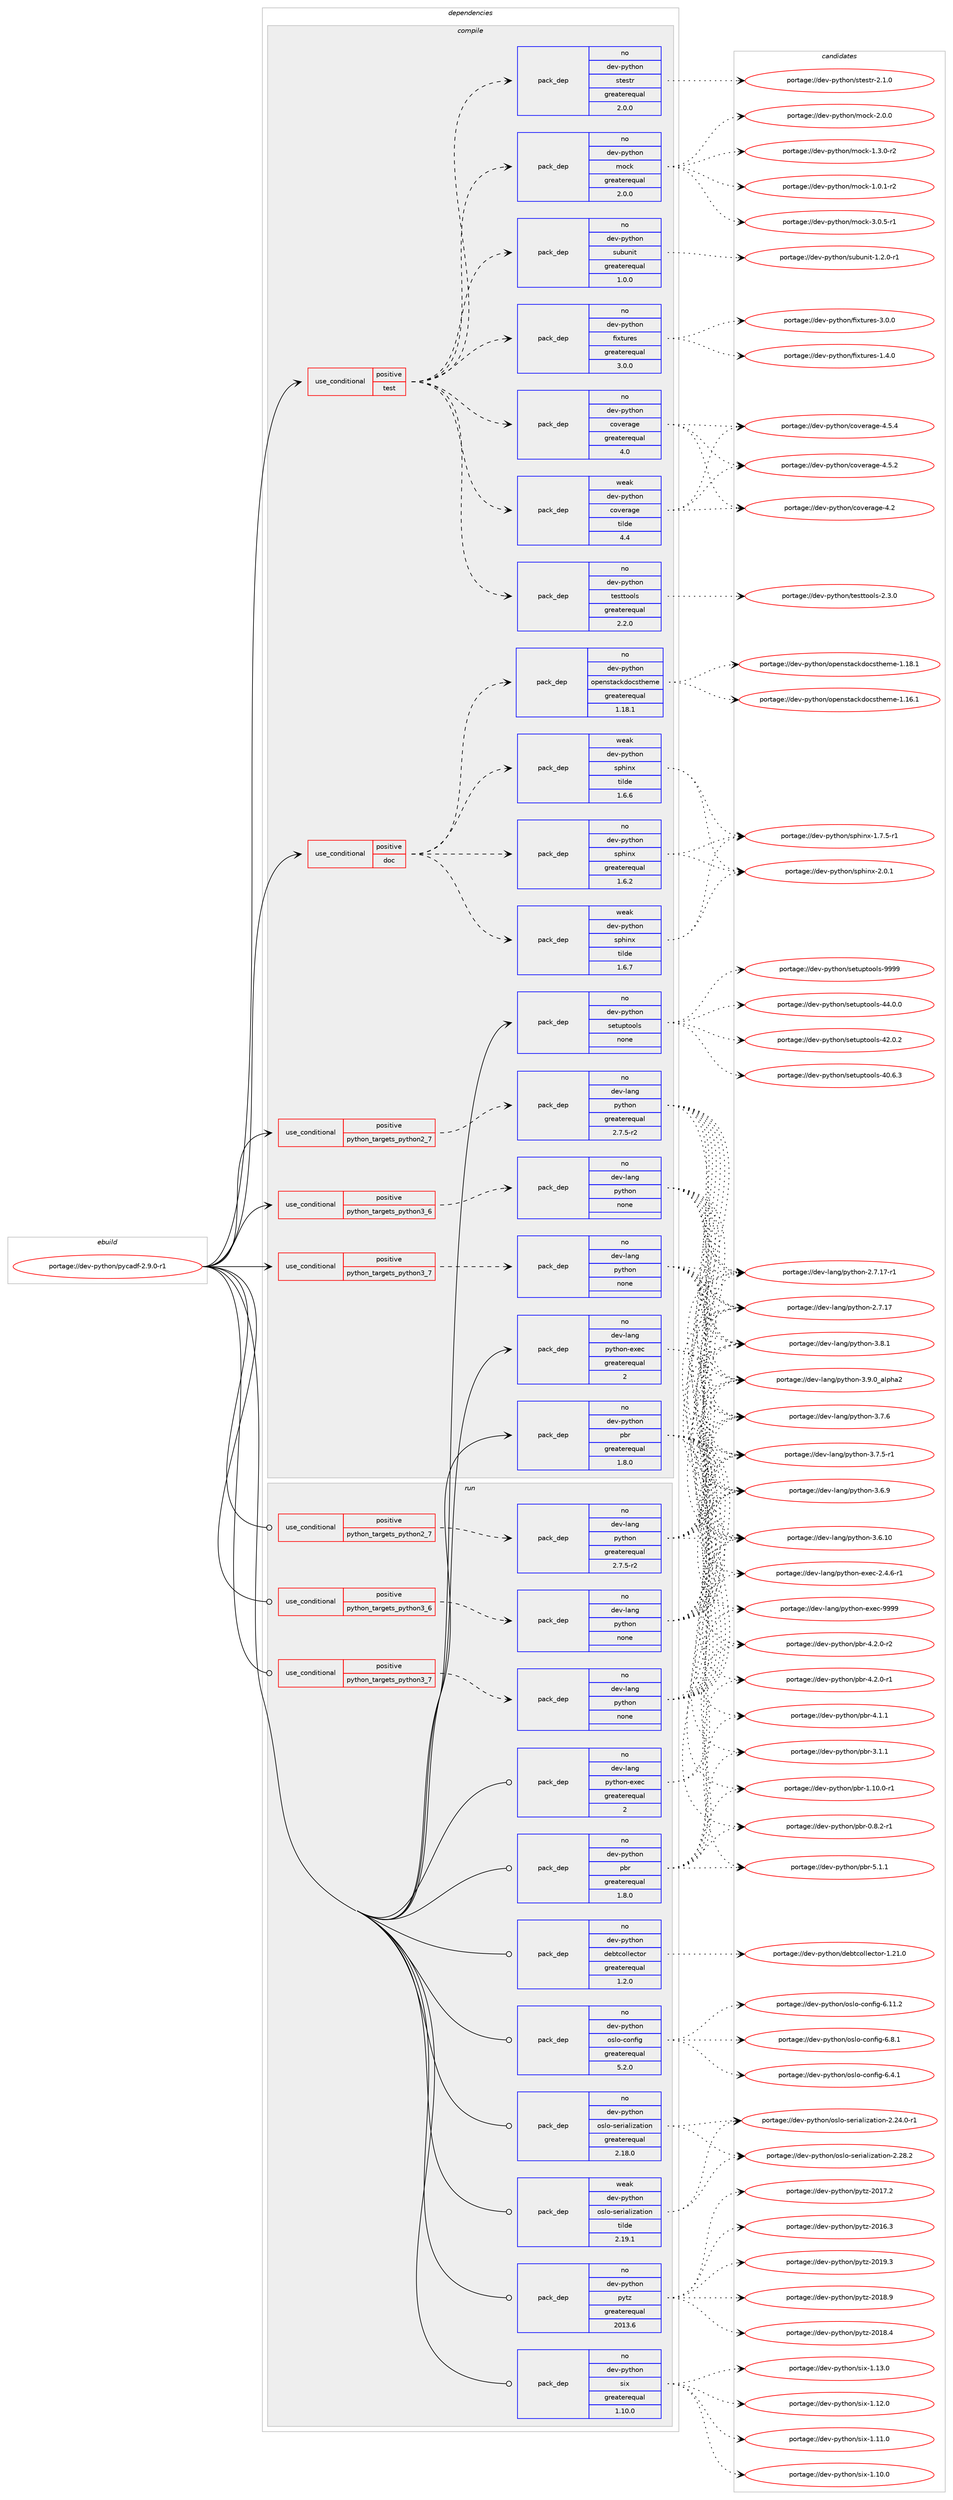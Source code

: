digraph prolog {

# *************
# Graph options
# *************

newrank=true;
concentrate=true;
compound=true;
graph [rankdir=LR,fontname=Helvetica,fontsize=10,ranksep=1.5];#, ranksep=2.5, nodesep=0.2];
edge  [arrowhead=vee];
node  [fontname=Helvetica,fontsize=10];

# **********
# The ebuild
# **********

subgraph cluster_leftcol {
color=gray;
label=<<i>ebuild</i>>;
id [label="portage://dev-python/pycadf-2.9.0-r1", color=red, width=4, href="../dev-python/pycadf-2.9.0-r1.svg"];
}

# ****************
# The dependencies
# ****************

subgraph cluster_midcol {
color=gray;
label=<<i>dependencies</i>>;
subgraph cluster_compile {
fillcolor="#eeeeee";
style=filled;
label=<<i>compile</i>>;
subgraph cond109946 {
dependency439627 [label=<<TABLE BORDER="0" CELLBORDER="1" CELLSPACING="0" CELLPADDING="4"><TR><TD ROWSPAN="3" CELLPADDING="10">use_conditional</TD></TR><TR><TD>positive</TD></TR><TR><TD>doc</TD></TR></TABLE>>, shape=none, color=red];
subgraph pack324743 {
dependency439628 [label=<<TABLE BORDER="0" CELLBORDER="1" CELLSPACING="0" CELLPADDING="4" WIDTH="220"><TR><TD ROWSPAN="6" CELLPADDING="30">pack_dep</TD></TR><TR><TD WIDTH="110">no</TD></TR><TR><TD>dev-python</TD></TR><TR><TD>openstackdocstheme</TD></TR><TR><TD>greaterequal</TD></TR><TR><TD>1.18.1</TD></TR></TABLE>>, shape=none, color=blue];
}
dependency439627:e -> dependency439628:w [weight=20,style="dashed",arrowhead="vee"];
subgraph pack324744 {
dependency439629 [label=<<TABLE BORDER="0" CELLBORDER="1" CELLSPACING="0" CELLPADDING="4" WIDTH="220"><TR><TD ROWSPAN="6" CELLPADDING="30">pack_dep</TD></TR><TR><TD WIDTH="110">no</TD></TR><TR><TD>dev-python</TD></TR><TR><TD>sphinx</TD></TR><TR><TD>greaterequal</TD></TR><TR><TD>1.6.2</TD></TR></TABLE>>, shape=none, color=blue];
}
dependency439627:e -> dependency439629:w [weight=20,style="dashed",arrowhead="vee"];
subgraph pack324745 {
dependency439630 [label=<<TABLE BORDER="0" CELLBORDER="1" CELLSPACING="0" CELLPADDING="4" WIDTH="220"><TR><TD ROWSPAN="6" CELLPADDING="30">pack_dep</TD></TR><TR><TD WIDTH="110">weak</TD></TR><TR><TD>dev-python</TD></TR><TR><TD>sphinx</TD></TR><TR><TD>tilde</TD></TR><TR><TD>1.6.6</TD></TR></TABLE>>, shape=none, color=blue];
}
dependency439627:e -> dependency439630:w [weight=20,style="dashed",arrowhead="vee"];
subgraph pack324746 {
dependency439631 [label=<<TABLE BORDER="0" CELLBORDER="1" CELLSPACING="0" CELLPADDING="4" WIDTH="220"><TR><TD ROWSPAN="6" CELLPADDING="30">pack_dep</TD></TR><TR><TD WIDTH="110">weak</TD></TR><TR><TD>dev-python</TD></TR><TR><TD>sphinx</TD></TR><TR><TD>tilde</TD></TR><TR><TD>1.6.7</TD></TR></TABLE>>, shape=none, color=blue];
}
dependency439627:e -> dependency439631:w [weight=20,style="dashed",arrowhead="vee"];
}
id:e -> dependency439627:w [weight=20,style="solid",arrowhead="vee"];
subgraph cond109947 {
dependency439632 [label=<<TABLE BORDER="0" CELLBORDER="1" CELLSPACING="0" CELLPADDING="4"><TR><TD ROWSPAN="3" CELLPADDING="10">use_conditional</TD></TR><TR><TD>positive</TD></TR><TR><TD>python_targets_python2_7</TD></TR></TABLE>>, shape=none, color=red];
subgraph pack324747 {
dependency439633 [label=<<TABLE BORDER="0" CELLBORDER="1" CELLSPACING="0" CELLPADDING="4" WIDTH="220"><TR><TD ROWSPAN="6" CELLPADDING="30">pack_dep</TD></TR><TR><TD WIDTH="110">no</TD></TR><TR><TD>dev-lang</TD></TR><TR><TD>python</TD></TR><TR><TD>greaterequal</TD></TR><TR><TD>2.7.5-r2</TD></TR></TABLE>>, shape=none, color=blue];
}
dependency439632:e -> dependency439633:w [weight=20,style="dashed",arrowhead="vee"];
}
id:e -> dependency439632:w [weight=20,style="solid",arrowhead="vee"];
subgraph cond109948 {
dependency439634 [label=<<TABLE BORDER="0" CELLBORDER="1" CELLSPACING="0" CELLPADDING="4"><TR><TD ROWSPAN="3" CELLPADDING="10">use_conditional</TD></TR><TR><TD>positive</TD></TR><TR><TD>python_targets_python3_6</TD></TR></TABLE>>, shape=none, color=red];
subgraph pack324748 {
dependency439635 [label=<<TABLE BORDER="0" CELLBORDER="1" CELLSPACING="0" CELLPADDING="4" WIDTH="220"><TR><TD ROWSPAN="6" CELLPADDING="30">pack_dep</TD></TR><TR><TD WIDTH="110">no</TD></TR><TR><TD>dev-lang</TD></TR><TR><TD>python</TD></TR><TR><TD>none</TD></TR><TR><TD></TD></TR></TABLE>>, shape=none, color=blue];
}
dependency439634:e -> dependency439635:w [weight=20,style="dashed",arrowhead="vee"];
}
id:e -> dependency439634:w [weight=20,style="solid",arrowhead="vee"];
subgraph cond109949 {
dependency439636 [label=<<TABLE BORDER="0" CELLBORDER="1" CELLSPACING="0" CELLPADDING="4"><TR><TD ROWSPAN="3" CELLPADDING="10">use_conditional</TD></TR><TR><TD>positive</TD></TR><TR><TD>python_targets_python3_7</TD></TR></TABLE>>, shape=none, color=red];
subgraph pack324749 {
dependency439637 [label=<<TABLE BORDER="0" CELLBORDER="1" CELLSPACING="0" CELLPADDING="4" WIDTH="220"><TR><TD ROWSPAN="6" CELLPADDING="30">pack_dep</TD></TR><TR><TD WIDTH="110">no</TD></TR><TR><TD>dev-lang</TD></TR><TR><TD>python</TD></TR><TR><TD>none</TD></TR><TR><TD></TD></TR></TABLE>>, shape=none, color=blue];
}
dependency439636:e -> dependency439637:w [weight=20,style="dashed",arrowhead="vee"];
}
id:e -> dependency439636:w [weight=20,style="solid",arrowhead="vee"];
subgraph cond109950 {
dependency439638 [label=<<TABLE BORDER="0" CELLBORDER="1" CELLSPACING="0" CELLPADDING="4"><TR><TD ROWSPAN="3" CELLPADDING="10">use_conditional</TD></TR><TR><TD>positive</TD></TR><TR><TD>test</TD></TR></TABLE>>, shape=none, color=red];
subgraph pack324750 {
dependency439639 [label=<<TABLE BORDER="0" CELLBORDER="1" CELLSPACING="0" CELLPADDING="4" WIDTH="220"><TR><TD ROWSPAN="6" CELLPADDING="30">pack_dep</TD></TR><TR><TD WIDTH="110">no</TD></TR><TR><TD>dev-python</TD></TR><TR><TD>coverage</TD></TR><TR><TD>greaterequal</TD></TR><TR><TD>4.0</TD></TR></TABLE>>, shape=none, color=blue];
}
dependency439638:e -> dependency439639:w [weight=20,style="dashed",arrowhead="vee"];
subgraph pack324751 {
dependency439640 [label=<<TABLE BORDER="0" CELLBORDER="1" CELLSPACING="0" CELLPADDING="4" WIDTH="220"><TR><TD ROWSPAN="6" CELLPADDING="30">pack_dep</TD></TR><TR><TD WIDTH="110">weak</TD></TR><TR><TD>dev-python</TD></TR><TR><TD>coverage</TD></TR><TR><TD>tilde</TD></TR><TR><TD>4.4</TD></TR></TABLE>>, shape=none, color=blue];
}
dependency439638:e -> dependency439640:w [weight=20,style="dashed",arrowhead="vee"];
subgraph pack324752 {
dependency439641 [label=<<TABLE BORDER="0" CELLBORDER="1" CELLSPACING="0" CELLPADDING="4" WIDTH="220"><TR><TD ROWSPAN="6" CELLPADDING="30">pack_dep</TD></TR><TR><TD WIDTH="110">no</TD></TR><TR><TD>dev-python</TD></TR><TR><TD>fixtures</TD></TR><TR><TD>greaterequal</TD></TR><TR><TD>3.0.0</TD></TR></TABLE>>, shape=none, color=blue];
}
dependency439638:e -> dependency439641:w [weight=20,style="dashed",arrowhead="vee"];
subgraph pack324753 {
dependency439642 [label=<<TABLE BORDER="0" CELLBORDER="1" CELLSPACING="0" CELLPADDING="4" WIDTH="220"><TR><TD ROWSPAN="6" CELLPADDING="30">pack_dep</TD></TR><TR><TD WIDTH="110">no</TD></TR><TR><TD>dev-python</TD></TR><TR><TD>subunit</TD></TR><TR><TD>greaterequal</TD></TR><TR><TD>1.0.0</TD></TR></TABLE>>, shape=none, color=blue];
}
dependency439638:e -> dependency439642:w [weight=20,style="dashed",arrowhead="vee"];
subgraph pack324754 {
dependency439643 [label=<<TABLE BORDER="0" CELLBORDER="1" CELLSPACING="0" CELLPADDING="4" WIDTH="220"><TR><TD ROWSPAN="6" CELLPADDING="30">pack_dep</TD></TR><TR><TD WIDTH="110">no</TD></TR><TR><TD>dev-python</TD></TR><TR><TD>mock</TD></TR><TR><TD>greaterequal</TD></TR><TR><TD>2.0.0</TD></TR></TABLE>>, shape=none, color=blue];
}
dependency439638:e -> dependency439643:w [weight=20,style="dashed",arrowhead="vee"];
subgraph pack324755 {
dependency439644 [label=<<TABLE BORDER="0" CELLBORDER="1" CELLSPACING="0" CELLPADDING="4" WIDTH="220"><TR><TD ROWSPAN="6" CELLPADDING="30">pack_dep</TD></TR><TR><TD WIDTH="110">no</TD></TR><TR><TD>dev-python</TD></TR><TR><TD>stestr</TD></TR><TR><TD>greaterequal</TD></TR><TR><TD>2.0.0</TD></TR></TABLE>>, shape=none, color=blue];
}
dependency439638:e -> dependency439644:w [weight=20,style="dashed",arrowhead="vee"];
subgraph pack324756 {
dependency439645 [label=<<TABLE BORDER="0" CELLBORDER="1" CELLSPACING="0" CELLPADDING="4" WIDTH="220"><TR><TD ROWSPAN="6" CELLPADDING="30">pack_dep</TD></TR><TR><TD WIDTH="110">no</TD></TR><TR><TD>dev-python</TD></TR><TR><TD>testtools</TD></TR><TR><TD>greaterequal</TD></TR><TR><TD>2.2.0</TD></TR></TABLE>>, shape=none, color=blue];
}
dependency439638:e -> dependency439645:w [weight=20,style="dashed",arrowhead="vee"];
}
id:e -> dependency439638:w [weight=20,style="solid",arrowhead="vee"];
subgraph pack324757 {
dependency439646 [label=<<TABLE BORDER="0" CELLBORDER="1" CELLSPACING="0" CELLPADDING="4" WIDTH="220"><TR><TD ROWSPAN="6" CELLPADDING="30">pack_dep</TD></TR><TR><TD WIDTH="110">no</TD></TR><TR><TD>dev-lang</TD></TR><TR><TD>python-exec</TD></TR><TR><TD>greaterequal</TD></TR><TR><TD>2</TD></TR></TABLE>>, shape=none, color=blue];
}
id:e -> dependency439646:w [weight=20,style="solid",arrowhead="vee"];
subgraph pack324758 {
dependency439647 [label=<<TABLE BORDER="0" CELLBORDER="1" CELLSPACING="0" CELLPADDING="4" WIDTH="220"><TR><TD ROWSPAN="6" CELLPADDING="30">pack_dep</TD></TR><TR><TD WIDTH="110">no</TD></TR><TR><TD>dev-python</TD></TR><TR><TD>pbr</TD></TR><TR><TD>greaterequal</TD></TR><TR><TD>1.8.0</TD></TR></TABLE>>, shape=none, color=blue];
}
id:e -> dependency439647:w [weight=20,style="solid",arrowhead="vee"];
subgraph pack324759 {
dependency439648 [label=<<TABLE BORDER="0" CELLBORDER="1" CELLSPACING="0" CELLPADDING="4" WIDTH="220"><TR><TD ROWSPAN="6" CELLPADDING="30">pack_dep</TD></TR><TR><TD WIDTH="110">no</TD></TR><TR><TD>dev-python</TD></TR><TR><TD>setuptools</TD></TR><TR><TD>none</TD></TR><TR><TD></TD></TR></TABLE>>, shape=none, color=blue];
}
id:e -> dependency439648:w [weight=20,style="solid",arrowhead="vee"];
}
subgraph cluster_compileandrun {
fillcolor="#eeeeee";
style=filled;
label=<<i>compile and run</i>>;
}
subgraph cluster_run {
fillcolor="#eeeeee";
style=filled;
label=<<i>run</i>>;
subgraph cond109951 {
dependency439649 [label=<<TABLE BORDER="0" CELLBORDER="1" CELLSPACING="0" CELLPADDING="4"><TR><TD ROWSPAN="3" CELLPADDING="10">use_conditional</TD></TR><TR><TD>positive</TD></TR><TR><TD>python_targets_python2_7</TD></TR></TABLE>>, shape=none, color=red];
subgraph pack324760 {
dependency439650 [label=<<TABLE BORDER="0" CELLBORDER="1" CELLSPACING="0" CELLPADDING="4" WIDTH="220"><TR><TD ROWSPAN="6" CELLPADDING="30">pack_dep</TD></TR><TR><TD WIDTH="110">no</TD></TR><TR><TD>dev-lang</TD></TR><TR><TD>python</TD></TR><TR><TD>greaterequal</TD></TR><TR><TD>2.7.5-r2</TD></TR></TABLE>>, shape=none, color=blue];
}
dependency439649:e -> dependency439650:w [weight=20,style="dashed",arrowhead="vee"];
}
id:e -> dependency439649:w [weight=20,style="solid",arrowhead="odot"];
subgraph cond109952 {
dependency439651 [label=<<TABLE BORDER="0" CELLBORDER="1" CELLSPACING="0" CELLPADDING="4"><TR><TD ROWSPAN="3" CELLPADDING="10">use_conditional</TD></TR><TR><TD>positive</TD></TR><TR><TD>python_targets_python3_6</TD></TR></TABLE>>, shape=none, color=red];
subgraph pack324761 {
dependency439652 [label=<<TABLE BORDER="0" CELLBORDER="1" CELLSPACING="0" CELLPADDING="4" WIDTH="220"><TR><TD ROWSPAN="6" CELLPADDING="30">pack_dep</TD></TR><TR><TD WIDTH="110">no</TD></TR><TR><TD>dev-lang</TD></TR><TR><TD>python</TD></TR><TR><TD>none</TD></TR><TR><TD></TD></TR></TABLE>>, shape=none, color=blue];
}
dependency439651:e -> dependency439652:w [weight=20,style="dashed",arrowhead="vee"];
}
id:e -> dependency439651:w [weight=20,style="solid",arrowhead="odot"];
subgraph cond109953 {
dependency439653 [label=<<TABLE BORDER="0" CELLBORDER="1" CELLSPACING="0" CELLPADDING="4"><TR><TD ROWSPAN="3" CELLPADDING="10">use_conditional</TD></TR><TR><TD>positive</TD></TR><TR><TD>python_targets_python3_7</TD></TR></TABLE>>, shape=none, color=red];
subgraph pack324762 {
dependency439654 [label=<<TABLE BORDER="0" CELLBORDER="1" CELLSPACING="0" CELLPADDING="4" WIDTH="220"><TR><TD ROWSPAN="6" CELLPADDING="30">pack_dep</TD></TR><TR><TD WIDTH="110">no</TD></TR><TR><TD>dev-lang</TD></TR><TR><TD>python</TD></TR><TR><TD>none</TD></TR><TR><TD></TD></TR></TABLE>>, shape=none, color=blue];
}
dependency439653:e -> dependency439654:w [weight=20,style="dashed",arrowhead="vee"];
}
id:e -> dependency439653:w [weight=20,style="solid",arrowhead="odot"];
subgraph pack324763 {
dependency439655 [label=<<TABLE BORDER="0" CELLBORDER="1" CELLSPACING="0" CELLPADDING="4" WIDTH="220"><TR><TD ROWSPAN="6" CELLPADDING="30">pack_dep</TD></TR><TR><TD WIDTH="110">no</TD></TR><TR><TD>dev-lang</TD></TR><TR><TD>python-exec</TD></TR><TR><TD>greaterequal</TD></TR><TR><TD>2</TD></TR></TABLE>>, shape=none, color=blue];
}
id:e -> dependency439655:w [weight=20,style="solid",arrowhead="odot"];
subgraph pack324764 {
dependency439656 [label=<<TABLE BORDER="0" CELLBORDER="1" CELLSPACING="0" CELLPADDING="4" WIDTH="220"><TR><TD ROWSPAN="6" CELLPADDING="30">pack_dep</TD></TR><TR><TD WIDTH="110">no</TD></TR><TR><TD>dev-python</TD></TR><TR><TD>debtcollector</TD></TR><TR><TD>greaterequal</TD></TR><TR><TD>1.2.0</TD></TR></TABLE>>, shape=none, color=blue];
}
id:e -> dependency439656:w [weight=20,style="solid",arrowhead="odot"];
subgraph pack324765 {
dependency439657 [label=<<TABLE BORDER="0" CELLBORDER="1" CELLSPACING="0" CELLPADDING="4" WIDTH="220"><TR><TD ROWSPAN="6" CELLPADDING="30">pack_dep</TD></TR><TR><TD WIDTH="110">no</TD></TR><TR><TD>dev-python</TD></TR><TR><TD>oslo-config</TD></TR><TR><TD>greaterequal</TD></TR><TR><TD>5.2.0</TD></TR></TABLE>>, shape=none, color=blue];
}
id:e -> dependency439657:w [weight=20,style="solid",arrowhead="odot"];
subgraph pack324766 {
dependency439658 [label=<<TABLE BORDER="0" CELLBORDER="1" CELLSPACING="0" CELLPADDING="4" WIDTH="220"><TR><TD ROWSPAN="6" CELLPADDING="30">pack_dep</TD></TR><TR><TD WIDTH="110">no</TD></TR><TR><TD>dev-python</TD></TR><TR><TD>oslo-serialization</TD></TR><TR><TD>greaterequal</TD></TR><TR><TD>2.18.0</TD></TR></TABLE>>, shape=none, color=blue];
}
id:e -> dependency439658:w [weight=20,style="solid",arrowhead="odot"];
subgraph pack324767 {
dependency439659 [label=<<TABLE BORDER="0" CELLBORDER="1" CELLSPACING="0" CELLPADDING="4" WIDTH="220"><TR><TD ROWSPAN="6" CELLPADDING="30">pack_dep</TD></TR><TR><TD WIDTH="110">no</TD></TR><TR><TD>dev-python</TD></TR><TR><TD>pbr</TD></TR><TR><TD>greaterequal</TD></TR><TR><TD>1.8.0</TD></TR></TABLE>>, shape=none, color=blue];
}
id:e -> dependency439659:w [weight=20,style="solid",arrowhead="odot"];
subgraph pack324768 {
dependency439660 [label=<<TABLE BORDER="0" CELLBORDER="1" CELLSPACING="0" CELLPADDING="4" WIDTH="220"><TR><TD ROWSPAN="6" CELLPADDING="30">pack_dep</TD></TR><TR><TD WIDTH="110">no</TD></TR><TR><TD>dev-python</TD></TR><TR><TD>pytz</TD></TR><TR><TD>greaterequal</TD></TR><TR><TD>2013.6</TD></TR></TABLE>>, shape=none, color=blue];
}
id:e -> dependency439660:w [weight=20,style="solid",arrowhead="odot"];
subgraph pack324769 {
dependency439661 [label=<<TABLE BORDER="0" CELLBORDER="1" CELLSPACING="0" CELLPADDING="4" WIDTH="220"><TR><TD ROWSPAN="6" CELLPADDING="30">pack_dep</TD></TR><TR><TD WIDTH="110">no</TD></TR><TR><TD>dev-python</TD></TR><TR><TD>six</TD></TR><TR><TD>greaterequal</TD></TR><TR><TD>1.10.0</TD></TR></TABLE>>, shape=none, color=blue];
}
id:e -> dependency439661:w [weight=20,style="solid",arrowhead="odot"];
subgraph pack324770 {
dependency439662 [label=<<TABLE BORDER="0" CELLBORDER="1" CELLSPACING="0" CELLPADDING="4" WIDTH="220"><TR><TD ROWSPAN="6" CELLPADDING="30">pack_dep</TD></TR><TR><TD WIDTH="110">weak</TD></TR><TR><TD>dev-python</TD></TR><TR><TD>oslo-serialization</TD></TR><TR><TD>tilde</TD></TR><TR><TD>2.19.1</TD></TR></TABLE>>, shape=none, color=blue];
}
id:e -> dependency439662:w [weight=20,style="solid",arrowhead="odot"];
}
}

# **************
# The candidates
# **************

subgraph cluster_choices {
rank=same;
color=gray;
label=<<i>candidates</i>>;

subgraph choice324743 {
color=black;
nodesep=1;
choice100101118451121211161041111104711111210111011511697991071001119911511610410110910145494649564649 [label="portage://dev-python/openstackdocstheme-1.18.1", color=red, width=4,href="../dev-python/openstackdocstheme-1.18.1.svg"];
choice100101118451121211161041111104711111210111011511697991071001119911511610410110910145494649544649 [label="portage://dev-python/openstackdocstheme-1.16.1", color=red, width=4,href="../dev-python/openstackdocstheme-1.16.1.svg"];
dependency439628:e -> choice100101118451121211161041111104711111210111011511697991071001119911511610410110910145494649564649:w [style=dotted,weight="100"];
dependency439628:e -> choice100101118451121211161041111104711111210111011511697991071001119911511610410110910145494649544649:w [style=dotted,weight="100"];
}
subgraph choice324744 {
color=black;
nodesep=1;
choice1001011184511212111610411111047115112104105110120455046484649 [label="portage://dev-python/sphinx-2.0.1", color=red, width=4,href="../dev-python/sphinx-2.0.1.svg"];
choice10010111845112121116104111110471151121041051101204549465546534511449 [label="portage://dev-python/sphinx-1.7.5-r1", color=red, width=4,href="../dev-python/sphinx-1.7.5-r1.svg"];
dependency439629:e -> choice1001011184511212111610411111047115112104105110120455046484649:w [style=dotted,weight="100"];
dependency439629:e -> choice10010111845112121116104111110471151121041051101204549465546534511449:w [style=dotted,weight="100"];
}
subgraph choice324745 {
color=black;
nodesep=1;
choice1001011184511212111610411111047115112104105110120455046484649 [label="portage://dev-python/sphinx-2.0.1", color=red, width=4,href="../dev-python/sphinx-2.0.1.svg"];
choice10010111845112121116104111110471151121041051101204549465546534511449 [label="portage://dev-python/sphinx-1.7.5-r1", color=red, width=4,href="../dev-python/sphinx-1.7.5-r1.svg"];
dependency439630:e -> choice1001011184511212111610411111047115112104105110120455046484649:w [style=dotted,weight="100"];
dependency439630:e -> choice10010111845112121116104111110471151121041051101204549465546534511449:w [style=dotted,weight="100"];
}
subgraph choice324746 {
color=black;
nodesep=1;
choice1001011184511212111610411111047115112104105110120455046484649 [label="portage://dev-python/sphinx-2.0.1", color=red, width=4,href="../dev-python/sphinx-2.0.1.svg"];
choice10010111845112121116104111110471151121041051101204549465546534511449 [label="portage://dev-python/sphinx-1.7.5-r1", color=red, width=4,href="../dev-python/sphinx-1.7.5-r1.svg"];
dependency439631:e -> choice1001011184511212111610411111047115112104105110120455046484649:w [style=dotted,weight="100"];
dependency439631:e -> choice10010111845112121116104111110471151121041051101204549465546534511449:w [style=dotted,weight="100"];
}
subgraph choice324747 {
color=black;
nodesep=1;
choice10010111845108971101034711212111610411111045514657464895971081121049750 [label="portage://dev-lang/python-3.9.0_alpha2", color=red, width=4,href="../dev-lang/python-3.9.0_alpha2.svg"];
choice100101118451089711010347112121116104111110455146564649 [label="portage://dev-lang/python-3.8.1", color=red, width=4,href="../dev-lang/python-3.8.1.svg"];
choice100101118451089711010347112121116104111110455146554654 [label="portage://dev-lang/python-3.7.6", color=red, width=4,href="../dev-lang/python-3.7.6.svg"];
choice1001011184510897110103471121211161041111104551465546534511449 [label="portage://dev-lang/python-3.7.5-r1", color=red, width=4,href="../dev-lang/python-3.7.5-r1.svg"];
choice100101118451089711010347112121116104111110455146544657 [label="portage://dev-lang/python-3.6.9", color=red, width=4,href="../dev-lang/python-3.6.9.svg"];
choice10010111845108971101034711212111610411111045514654464948 [label="portage://dev-lang/python-3.6.10", color=red, width=4,href="../dev-lang/python-3.6.10.svg"];
choice100101118451089711010347112121116104111110455046554649554511449 [label="portage://dev-lang/python-2.7.17-r1", color=red, width=4,href="../dev-lang/python-2.7.17-r1.svg"];
choice10010111845108971101034711212111610411111045504655464955 [label="portage://dev-lang/python-2.7.17", color=red, width=4,href="../dev-lang/python-2.7.17.svg"];
dependency439633:e -> choice10010111845108971101034711212111610411111045514657464895971081121049750:w [style=dotted,weight="100"];
dependency439633:e -> choice100101118451089711010347112121116104111110455146564649:w [style=dotted,weight="100"];
dependency439633:e -> choice100101118451089711010347112121116104111110455146554654:w [style=dotted,weight="100"];
dependency439633:e -> choice1001011184510897110103471121211161041111104551465546534511449:w [style=dotted,weight="100"];
dependency439633:e -> choice100101118451089711010347112121116104111110455146544657:w [style=dotted,weight="100"];
dependency439633:e -> choice10010111845108971101034711212111610411111045514654464948:w [style=dotted,weight="100"];
dependency439633:e -> choice100101118451089711010347112121116104111110455046554649554511449:w [style=dotted,weight="100"];
dependency439633:e -> choice10010111845108971101034711212111610411111045504655464955:w [style=dotted,weight="100"];
}
subgraph choice324748 {
color=black;
nodesep=1;
choice10010111845108971101034711212111610411111045514657464895971081121049750 [label="portage://dev-lang/python-3.9.0_alpha2", color=red, width=4,href="../dev-lang/python-3.9.0_alpha2.svg"];
choice100101118451089711010347112121116104111110455146564649 [label="portage://dev-lang/python-3.8.1", color=red, width=4,href="../dev-lang/python-3.8.1.svg"];
choice100101118451089711010347112121116104111110455146554654 [label="portage://dev-lang/python-3.7.6", color=red, width=4,href="../dev-lang/python-3.7.6.svg"];
choice1001011184510897110103471121211161041111104551465546534511449 [label="portage://dev-lang/python-3.7.5-r1", color=red, width=4,href="../dev-lang/python-3.7.5-r1.svg"];
choice100101118451089711010347112121116104111110455146544657 [label="portage://dev-lang/python-3.6.9", color=red, width=4,href="../dev-lang/python-3.6.9.svg"];
choice10010111845108971101034711212111610411111045514654464948 [label="portage://dev-lang/python-3.6.10", color=red, width=4,href="../dev-lang/python-3.6.10.svg"];
choice100101118451089711010347112121116104111110455046554649554511449 [label="portage://dev-lang/python-2.7.17-r1", color=red, width=4,href="../dev-lang/python-2.7.17-r1.svg"];
choice10010111845108971101034711212111610411111045504655464955 [label="portage://dev-lang/python-2.7.17", color=red, width=4,href="../dev-lang/python-2.7.17.svg"];
dependency439635:e -> choice10010111845108971101034711212111610411111045514657464895971081121049750:w [style=dotted,weight="100"];
dependency439635:e -> choice100101118451089711010347112121116104111110455146564649:w [style=dotted,weight="100"];
dependency439635:e -> choice100101118451089711010347112121116104111110455146554654:w [style=dotted,weight="100"];
dependency439635:e -> choice1001011184510897110103471121211161041111104551465546534511449:w [style=dotted,weight="100"];
dependency439635:e -> choice100101118451089711010347112121116104111110455146544657:w [style=dotted,weight="100"];
dependency439635:e -> choice10010111845108971101034711212111610411111045514654464948:w [style=dotted,weight="100"];
dependency439635:e -> choice100101118451089711010347112121116104111110455046554649554511449:w [style=dotted,weight="100"];
dependency439635:e -> choice10010111845108971101034711212111610411111045504655464955:w [style=dotted,weight="100"];
}
subgraph choice324749 {
color=black;
nodesep=1;
choice10010111845108971101034711212111610411111045514657464895971081121049750 [label="portage://dev-lang/python-3.9.0_alpha2", color=red, width=4,href="../dev-lang/python-3.9.0_alpha2.svg"];
choice100101118451089711010347112121116104111110455146564649 [label="portage://dev-lang/python-3.8.1", color=red, width=4,href="../dev-lang/python-3.8.1.svg"];
choice100101118451089711010347112121116104111110455146554654 [label="portage://dev-lang/python-3.7.6", color=red, width=4,href="../dev-lang/python-3.7.6.svg"];
choice1001011184510897110103471121211161041111104551465546534511449 [label="portage://dev-lang/python-3.7.5-r1", color=red, width=4,href="../dev-lang/python-3.7.5-r1.svg"];
choice100101118451089711010347112121116104111110455146544657 [label="portage://dev-lang/python-3.6.9", color=red, width=4,href="../dev-lang/python-3.6.9.svg"];
choice10010111845108971101034711212111610411111045514654464948 [label="portage://dev-lang/python-3.6.10", color=red, width=4,href="../dev-lang/python-3.6.10.svg"];
choice100101118451089711010347112121116104111110455046554649554511449 [label="portage://dev-lang/python-2.7.17-r1", color=red, width=4,href="../dev-lang/python-2.7.17-r1.svg"];
choice10010111845108971101034711212111610411111045504655464955 [label="portage://dev-lang/python-2.7.17", color=red, width=4,href="../dev-lang/python-2.7.17.svg"];
dependency439637:e -> choice10010111845108971101034711212111610411111045514657464895971081121049750:w [style=dotted,weight="100"];
dependency439637:e -> choice100101118451089711010347112121116104111110455146564649:w [style=dotted,weight="100"];
dependency439637:e -> choice100101118451089711010347112121116104111110455146554654:w [style=dotted,weight="100"];
dependency439637:e -> choice1001011184510897110103471121211161041111104551465546534511449:w [style=dotted,weight="100"];
dependency439637:e -> choice100101118451089711010347112121116104111110455146544657:w [style=dotted,weight="100"];
dependency439637:e -> choice10010111845108971101034711212111610411111045514654464948:w [style=dotted,weight="100"];
dependency439637:e -> choice100101118451089711010347112121116104111110455046554649554511449:w [style=dotted,weight="100"];
dependency439637:e -> choice10010111845108971101034711212111610411111045504655464955:w [style=dotted,weight="100"];
}
subgraph choice324750 {
color=black;
nodesep=1;
choice10010111845112121116104111110479911111810111497103101455246534652 [label="portage://dev-python/coverage-4.5.4", color=red, width=4,href="../dev-python/coverage-4.5.4.svg"];
choice10010111845112121116104111110479911111810111497103101455246534650 [label="portage://dev-python/coverage-4.5.2", color=red, width=4,href="../dev-python/coverage-4.5.2.svg"];
choice1001011184511212111610411111047991111181011149710310145524650 [label="portage://dev-python/coverage-4.2", color=red, width=4,href="../dev-python/coverage-4.2.svg"];
dependency439639:e -> choice10010111845112121116104111110479911111810111497103101455246534652:w [style=dotted,weight="100"];
dependency439639:e -> choice10010111845112121116104111110479911111810111497103101455246534650:w [style=dotted,weight="100"];
dependency439639:e -> choice1001011184511212111610411111047991111181011149710310145524650:w [style=dotted,weight="100"];
}
subgraph choice324751 {
color=black;
nodesep=1;
choice10010111845112121116104111110479911111810111497103101455246534652 [label="portage://dev-python/coverage-4.5.4", color=red, width=4,href="../dev-python/coverage-4.5.4.svg"];
choice10010111845112121116104111110479911111810111497103101455246534650 [label="portage://dev-python/coverage-4.5.2", color=red, width=4,href="../dev-python/coverage-4.5.2.svg"];
choice1001011184511212111610411111047991111181011149710310145524650 [label="portage://dev-python/coverage-4.2", color=red, width=4,href="../dev-python/coverage-4.2.svg"];
dependency439640:e -> choice10010111845112121116104111110479911111810111497103101455246534652:w [style=dotted,weight="100"];
dependency439640:e -> choice10010111845112121116104111110479911111810111497103101455246534650:w [style=dotted,weight="100"];
dependency439640:e -> choice1001011184511212111610411111047991111181011149710310145524650:w [style=dotted,weight="100"];
}
subgraph choice324752 {
color=black;
nodesep=1;
choice1001011184511212111610411111047102105120116117114101115455146484648 [label="portage://dev-python/fixtures-3.0.0", color=red, width=4,href="../dev-python/fixtures-3.0.0.svg"];
choice1001011184511212111610411111047102105120116117114101115454946524648 [label="portage://dev-python/fixtures-1.4.0", color=red, width=4,href="../dev-python/fixtures-1.4.0.svg"];
dependency439641:e -> choice1001011184511212111610411111047102105120116117114101115455146484648:w [style=dotted,weight="100"];
dependency439641:e -> choice1001011184511212111610411111047102105120116117114101115454946524648:w [style=dotted,weight="100"];
}
subgraph choice324753 {
color=black;
nodesep=1;
choice1001011184511212111610411111047115117981171101051164549465046484511449 [label="portage://dev-python/subunit-1.2.0-r1", color=red, width=4,href="../dev-python/subunit-1.2.0-r1.svg"];
dependency439642:e -> choice1001011184511212111610411111047115117981171101051164549465046484511449:w [style=dotted,weight="100"];
}
subgraph choice324754 {
color=black;
nodesep=1;
choice1001011184511212111610411111047109111991074551464846534511449 [label="portage://dev-python/mock-3.0.5-r1", color=red, width=4,href="../dev-python/mock-3.0.5-r1.svg"];
choice100101118451121211161041111104710911199107455046484648 [label="portage://dev-python/mock-2.0.0", color=red, width=4,href="../dev-python/mock-2.0.0.svg"];
choice1001011184511212111610411111047109111991074549465146484511450 [label="portage://dev-python/mock-1.3.0-r2", color=red, width=4,href="../dev-python/mock-1.3.0-r2.svg"];
choice1001011184511212111610411111047109111991074549464846494511450 [label="portage://dev-python/mock-1.0.1-r2", color=red, width=4,href="../dev-python/mock-1.0.1-r2.svg"];
dependency439643:e -> choice1001011184511212111610411111047109111991074551464846534511449:w [style=dotted,weight="100"];
dependency439643:e -> choice100101118451121211161041111104710911199107455046484648:w [style=dotted,weight="100"];
dependency439643:e -> choice1001011184511212111610411111047109111991074549465146484511450:w [style=dotted,weight="100"];
dependency439643:e -> choice1001011184511212111610411111047109111991074549464846494511450:w [style=dotted,weight="100"];
}
subgraph choice324755 {
color=black;
nodesep=1;
choice1001011184511212111610411111047115116101115116114455046494648 [label="portage://dev-python/stestr-2.1.0", color=red, width=4,href="../dev-python/stestr-2.1.0.svg"];
dependency439644:e -> choice1001011184511212111610411111047115116101115116114455046494648:w [style=dotted,weight="100"];
}
subgraph choice324756 {
color=black;
nodesep=1;
choice1001011184511212111610411111047116101115116116111111108115455046514648 [label="portage://dev-python/testtools-2.3.0", color=red, width=4,href="../dev-python/testtools-2.3.0.svg"];
dependency439645:e -> choice1001011184511212111610411111047116101115116116111111108115455046514648:w [style=dotted,weight="100"];
}
subgraph choice324757 {
color=black;
nodesep=1;
choice10010111845108971101034711212111610411111045101120101994557575757 [label="portage://dev-lang/python-exec-9999", color=red, width=4,href="../dev-lang/python-exec-9999.svg"];
choice10010111845108971101034711212111610411111045101120101994550465246544511449 [label="portage://dev-lang/python-exec-2.4.6-r1", color=red, width=4,href="../dev-lang/python-exec-2.4.6-r1.svg"];
dependency439646:e -> choice10010111845108971101034711212111610411111045101120101994557575757:w [style=dotted,weight="100"];
dependency439646:e -> choice10010111845108971101034711212111610411111045101120101994550465246544511449:w [style=dotted,weight="100"];
}
subgraph choice324758 {
color=black;
nodesep=1;
choice100101118451121211161041111104711298114455346494649 [label="portage://dev-python/pbr-5.1.1", color=red, width=4,href="../dev-python/pbr-5.1.1.svg"];
choice1001011184511212111610411111047112981144552465046484511450 [label="portage://dev-python/pbr-4.2.0-r2", color=red, width=4,href="../dev-python/pbr-4.2.0-r2.svg"];
choice1001011184511212111610411111047112981144552465046484511449 [label="portage://dev-python/pbr-4.2.0-r1", color=red, width=4,href="../dev-python/pbr-4.2.0-r1.svg"];
choice100101118451121211161041111104711298114455246494649 [label="portage://dev-python/pbr-4.1.1", color=red, width=4,href="../dev-python/pbr-4.1.1.svg"];
choice100101118451121211161041111104711298114455146494649 [label="portage://dev-python/pbr-3.1.1", color=red, width=4,href="../dev-python/pbr-3.1.1.svg"];
choice100101118451121211161041111104711298114454946494846484511449 [label="portage://dev-python/pbr-1.10.0-r1", color=red, width=4,href="../dev-python/pbr-1.10.0-r1.svg"];
choice1001011184511212111610411111047112981144548465646504511449 [label="portage://dev-python/pbr-0.8.2-r1", color=red, width=4,href="../dev-python/pbr-0.8.2-r1.svg"];
dependency439647:e -> choice100101118451121211161041111104711298114455346494649:w [style=dotted,weight="100"];
dependency439647:e -> choice1001011184511212111610411111047112981144552465046484511450:w [style=dotted,weight="100"];
dependency439647:e -> choice1001011184511212111610411111047112981144552465046484511449:w [style=dotted,weight="100"];
dependency439647:e -> choice100101118451121211161041111104711298114455246494649:w [style=dotted,weight="100"];
dependency439647:e -> choice100101118451121211161041111104711298114455146494649:w [style=dotted,weight="100"];
dependency439647:e -> choice100101118451121211161041111104711298114454946494846484511449:w [style=dotted,weight="100"];
dependency439647:e -> choice1001011184511212111610411111047112981144548465646504511449:w [style=dotted,weight="100"];
}
subgraph choice324759 {
color=black;
nodesep=1;
choice10010111845112121116104111110471151011161171121161111111081154557575757 [label="portage://dev-python/setuptools-9999", color=red, width=4,href="../dev-python/setuptools-9999.svg"];
choice100101118451121211161041111104711510111611711211611111110811545525246484648 [label="portage://dev-python/setuptools-44.0.0", color=red, width=4,href="../dev-python/setuptools-44.0.0.svg"];
choice100101118451121211161041111104711510111611711211611111110811545525046484650 [label="portage://dev-python/setuptools-42.0.2", color=red, width=4,href="../dev-python/setuptools-42.0.2.svg"];
choice100101118451121211161041111104711510111611711211611111110811545524846544651 [label="portage://dev-python/setuptools-40.6.3", color=red, width=4,href="../dev-python/setuptools-40.6.3.svg"];
dependency439648:e -> choice10010111845112121116104111110471151011161171121161111111081154557575757:w [style=dotted,weight="100"];
dependency439648:e -> choice100101118451121211161041111104711510111611711211611111110811545525246484648:w [style=dotted,weight="100"];
dependency439648:e -> choice100101118451121211161041111104711510111611711211611111110811545525046484650:w [style=dotted,weight="100"];
dependency439648:e -> choice100101118451121211161041111104711510111611711211611111110811545524846544651:w [style=dotted,weight="100"];
}
subgraph choice324760 {
color=black;
nodesep=1;
choice10010111845108971101034711212111610411111045514657464895971081121049750 [label="portage://dev-lang/python-3.9.0_alpha2", color=red, width=4,href="../dev-lang/python-3.9.0_alpha2.svg"];
choice100101118451089711010347112121116104111110455146564649 [label="portage://dev-lang/python-3.8.1", color=red, width=4,href="../dev-lang/python-3.8.1.svg"];
choice100101118451089711010347112121116104111110455146554654 [label="portage://dev-lang/python-3.7.6", color=red, width=4,href="../dev-lang/python-3.7.6.svg"];
choice1001011184510897110103471121211161041111104551465546534511449 [label="portage://dev-lang/python-3.7.5-r1", color=red, width=4,href="../dev-lang/python-3.7.5-r1.svg"];
choice100101118451089711010347112121116104111110455146544657 [label="portage://dev-lang/python-3.6.9", color=red, width=4,href="../dev-lang/python-3.6.9.svg"];
choice10010111845108971101034711212111610411111045514654464948 [label="portage://dev-lang/python-3.6.10", color=red, width=4,href="../dev-lang/python-3.6.10.svg"];
choice100101118451089711010347112121116104111110455046554649554511449 [label="portage://dev-lang/python-2.7.17-r1", color=red, width=4,href="../dev-lang/python-2.7.17-r1.svg"];
choice10010111845108971101034711212111610411111045504655464955 [label="portage://dev-lang/python-2.7.17", color=red, width=4,href="../dev-lang/python-2.7.17.svg"];
dependency439650:e -> choice10010111845108971101034711212111610411111045514657464895971081121049750:w [style=dotted,weight="100"];
dependency439650:e -> choice100101118451089711010347112121116104111110455146564649:w [style=dotted,weight="100"];
dependency439650:e -> choice100101118451089711010347112121116104111110455146554654:w [style=dotted,weight="100"];
dependency439650:e -> choice1001011184510897110103471121211161041111104551465546534511449:w [style=dotted,weight="100"];
dependency439650:e -> choice100101118451089711010347112121116104111110455146544657:w [style=dotted,weight="100"];
dependency439650:e -> choice10010111845108971101034711212111610411111045514654464948:w [style=dotted,weight="100"];
dependency439650:e -> choice100101118451089711010347112121116104111110455046554649554511449:w [style=dotted,weight="100"];
dependency439650:e -> choice10010111845108971101034711212111610411111045504655464955:w [style=dotted,weight="100"];
}
subgraph choice324761 {
color=black;
nodesep=1;
choice10010111845108971101034711212111610411111045514657464895971081121049750 [label="portage://dev-lang/python-3.9.0_alpha2", color=red, width=4,href="../dev-lang/python-3.9.0_alpha2.svg"];
choice100101118451089711010347112121116104111110455146564649 [label="portage://dev-lang/python-3.8.1", color=red, width=4,href="../dev-lang/python-3.8.1.svg"];
choice100101118451089711010347112121116104111110455146554654 [label="portage://dev-lang/python-3.7.6", color=red, width=4,href="../dev-lang/python-3.7.6.svg"];
choice1001011184510897110103471121211161041111104551465546534511449 [label="portage://dev-lang/python-3.7.5-r1", color=red, width=4,href="../dev-lang/python-3.7.5-r1.svg"];
choice100101118451089711010347112121116104111110455146544657 [label="portage://dev-lang/python-3.6.9", color=red, width=4,href="../dev-lang/python-3.6.9.svg"];
choice10010111845108971101034711212111610411111045514654464948 [label="portage://dev-lang/python-3.6.10", color=red, width=4,href="../dev-lang/python-3.6.10.svg"];
choice100101118451089711010347112121116104111110455046554649554511449 [label="portage://dev-lang/python-2.7.17-r1", color=red, width=4,href="../dev-lang/python-2.7.17-r1.svg"];
choice10010111845108971101034711212111610411111045504655464955 [label="portage://dev-lang/python-2.7.17", color=red, width=4,href="../dev-lang/python-2.7.17.svg"];
dependency439652:e -> choice10010111845108971101034711212111610411111045514657464895971081121049750:w [style=dotted,weight="100"];
dependency439652:e -> choice100101118451089711010347112121116104111110455146564649:w [style=dotted,weight="100"];
dependency439652:e -> choice100101118451089711010347112121116104111110455146554654:w [style=dotted,weight="100"];
dependency439652:e -> choice1001011184510897110103471121211161041111104551465546534511449:w [style=dotted,weight="100"];
dependency439652:e -> choice100101118451089711010347112121116104111110455146544657:w [style=dotted,weight="100"];
dependency439652:e -> choice10010111845108971101034711212111610411111045514654464948:w [style=dotted,weight="100"];
dependency439652:e -> choice100101118451089711010347112121116104111110455046554649554511449:w [style=dotted,weight="100"];
dependency439652:e -> choice10010111845108971101034711212111610411111045504655464955:w [style=dotted,weight="100"];
}
subgraph choice324762 {
color=black;
nodesep=1;
choice10010111845108971101034711212111610411111045514657464895971081121049750 [label="portage://dev-lang/python-3.9.0_alpha2", color=red, width=4,href="../dev-lang/python-3.9.0_alpha2.svg"];
choice100101118451089711010347112121116104111110455146564649 [label="portage://dev-lang/python-3.8.1", color=red, width=4,href="../dev-lang/python-3.8.1.svg"];
choice100101118451089711010347112121116104111110455146554654 [label="portage://dev-lang/python-3.7.6", color=red, width=4,href="../dev-lang/python-3.7.6.svg"];
choice1001011184510897110103471121211161041111104551465546534511449 [label="portage://dev-lang/python-3.7.5-r1", color=red, width=4,href="../dev-lang/python-3.7.5-r1.svg"];
choice100101118451089711010347112121116104111110455146544657 [label="portage://dev-lang/python-3.6.9", color=red, width=4,href="../dev-lang/python-3.6.9.svg"];
choice10010111845108971101034711212111610411111045514654464948 [label="portage://dev-lang/python-3.6.10", color=red, width=4,href="../dev-lang/python-3.6.10.svg"];
choice100101118451089711010347112121116104111110455046554649554511449 [label="portage://dev-lang/python-2.7.17-r1", color=red, width=4,href="../dev-lang/python-2.7.17-r1.svg"];
choice10010111845108971101034711212111610411111045504655464955 [label="portage://dev-lang/python-2.7.17", color=red, width=4,href="../dev-lang/python-2.7.17.svg"];
dependency439654:e -> choice10010111845108971101034711212111610411111045514657464895971081121049750:w [style=dotted,weight="100"];
dependency439654:e -> choice100101118451089711010347112121116104111110455146564649:w [style=dotted,weight="100"];
dependency439654:e -> choice100101118451089711010347112121116104111110455146554654:w [style=dotted,weight="100"];
dependency439654:e -> choice1001011184510897110103471121211161041111104551465546534511449:w [style=dotted,weight="100"];
dependency439654:e -> choice100101118451089711010347112121116104111110455146544657:w [style=dotted,weight="100"];
dependency439654:e -> choice10010111845108971101034711212111610411111045514654464948:w [style=dotted,weight="100"];
dependency439654:e -> choice100101118451089711010347112121116104111110455046554649554511449:w [style=dotted,weight="100"];
dependency439654:e -> choice10010111845108971101034711212111610411111045504655464955:w [style=dotted,weight="100"];
}
subgraph choice324763 {
color=black;
nodesep=1;
choice10010111845108971101034711212111610411111045101120101994557575757 [label="portage://dev-lang/python-exec-9999", color=red, width=4,href="../dev-lang/python-exec-9999.svg"];
choice10010111845108971101034711212111610411111045101120101994550465246544511449 [label="portage://dev-lang/python-exec-2.4.6-r1", color=red, width=4,href="../dev-lang/python-exec-2.4.6-r1.svg"];
dependency439655:e -> choice10010111845108971101034711212111610411111045101120101994557575757:w [style=dotted,weight="100"];
dependency439655:e -> choice10010111845108971101034711212111610411111045101120101994550465246544511449:w [style=dotted,weight="100"];
}
subgraph choice324764 {
color=black;
nodesep=1;
choice100101118451121211161041111104710010198116991111081081019911611111445494650494648 [label="portage://dev-python/debtcollector-1.21.0", color=red, width=4,href="../dev-python/debtcollector-1.21.0.svg"];
dependency439656:e -> choice100101118451121211161041111104710010198116991111081081019911611111445494650494648:w [style=dotted,weight="100"];
}
subgraph choice324765 {
color=black;
nodesep=1;
choice10010111845112121116104111110471111151081114599111110102105103455446564649 [label="portage://dev-python/oslo-config-6.8.1", color=red, width=4,href="../dev-python/oslo-config-6.8.1.svg"];
choice10010111845112121116104111110471111151081114599111110102105103455446524649 [label="portage://dev-python/oslo-config-6.4.1", color=red, width=4,href="../dev-python/oslo-config-6.4.1.svg"];
choice1001011184511212111610411111047111115108111459911111010210510345544649494650 [label="portage://dev-python/oslo-config-6.11.2", color=red, width=4,href="../dev-python/oslo-config-6.11.2.svg"];
dependency439657:e -> choice10010111845112121116104111110471111151081114599111110102105103455446564649:w [style=dotted,weight="100"];
dependency439657:e -> choice10010111845112121116104111110471111151081114599111110102105103455446524649:w [style=dotted,weight="100"];
dependency439657:e -> choice1001011184511212111610411111047111115108111459911111010210510345544649494650:w [style=dotted,weight="100"];
}
subgraph choice324766 {
color=black;
nodesep=1;
choice100101118451121211161041111104711111510811145115101114105971081051229711610511111045504650564650 [label="portage://dev-python/oslo-serialization-2.28.2", color=red, width=4,href="../dev-python/oslo-serialization-2.28.2.svg"];
choice1001011184511212111610411111047111115108111451151011141059710810512297116105111110455046505246484511449 [label="portage://dev-python/oslo-serialization-2.24.0-r1", color=red, width=4,href="../dev-python/oslo-serialization-2.24.0-r1.svg"];
dependency439658:e -> choice100101118451121211161041111104711111510811145115101114105971081051229711610511111045504650564650:w [style=dotted,weight="100"];
dependency439658:e -> choice1001011184511212111610411111047111115108111451151011141059710810512297116105111110455046505246484511449:w [style=dotted,weight="100"];
}
subgraph choice324767 {
color=black;
nodesep=1;
choice100101118451121211161041111104711298114455346494649 [label="portage://dev-python/pbr-5.1.1", color=red, width=4,href="../dev-python/pbr-5.1.1.svg"];
choice1001011184511212111610411111047112981144552465046484511450 [label="portage://dev-python/pbr-4.2.0-r2", color=red, width=4,href="../dev-python/pbr-4.2.0-r2.svg"];
choice1001011184511212111610411111047112981144552465046484511449 [label="portage://dev-python/pbr-4.2.0-r1", color=red, width=4,href="../dev-python/pbr-4.2.0-r1.svg"];
choice100101118451121211161041111104711298114455246494649 [label="portage://dev-python/pbr-4.1.1", color=red, width=4,href="../dev-python/pbr-4.1.1.svg"];
choice100101118451121211161041111104711298114455146494649 [label="portage://dev-python/pbr-3.1.1", color=red, width=4,href="../dev-python/pbr-3.1.1.svg"];
choice100101118451121211161041111104711298114454946494846484511449 [label="portage://dev-python/pbr-1.10.0-r1", color=red, width=4,href="../dev-python/pbr-1.10.0-r1.svg"];
choice1001011184511212111610411111047112981144548465646504511449 [label="portage://dev-python/pbr-0.8.2-r1", color=red, width=4,href="../dev-python/pbr-0.8.2-r1.svg"];
dependency439659:e -> choice100101118451121211161041111104711298114455346494649:w [style=dotted,weight="100"];
dependency439659:e -> choice1001011184511212111610411111047112981144552465046484511450:w [style=dotted,weight="100"];
dependency439659:e -> choice1001011184511212111610411111047112981144552465046484511449:w [style=dotted,weight="100"];
dependency439659:e -> choice100101118451121211161041111104711298114455246494649:w [style=dotted,weight="100"];
dependency439659:e -> choice100101118451121211161041111104711298114455146494649:w [style=dotted,weight="100"];
dependency439659:e -> choice100101118451121211161041111104711298114454946494846484511449:w [style=dotted,weight="100"];
dependency439659:e -> choice1001011184511212111610411111047112981144548465646504511449:w [style=dotted,weight="100"];
}
subgraph choice324768 {
color=black;
nodesep=1;
choice100101118451121211161041111104711212111612245504849574651 [label="portage://dev-python/pytz-2019.3", color=red, width=4,href="../dev-python/pytz-2019.3.svg"];
choice100101118451121211161041111104711212111612245504849564657 [label="portage://dev-python/pytz-2018.9", color=red, width=4,href="../dev-python/pytz-2018.9.svg"];
choice100101118451121211161041111104711212111612245504849564652 [label="portage://dev-python/pytz-2018.4", color=red, width=4,href="../dev-python/pytz-2018.4.svg"];
choice100101118451121211161041111104711212111612245504849554650 [label="portage://dev-python/pytz-2017.2", color=red, width=4,href="../dev-python/pytz-2017.2.svg"];
choice100101118451121211161041111104711212111612245504849544651 [label="portage://dev-python/pytz-2016.3", color=red, width=4,href="../dev-python/pytz-2016.3.svg"];
dependency439660:e -> choice100101118451121211161041111104711212111612245504849574651:w [style=dotted,weight="100"];
dependency439660:e -> choice100101118451121211161041111104711212111612245504849564657:w [style=dotted,weight="100"];
dependency439660:e -> choice100101118451121211161041111104711212111612245504849564652:w [style=dotted,weight="100"];
dependency439660:e -> choice100101118451121211161041111104711212111612245504849554650:w [style=dotted,weight="100"];
dependency439660:e -> choice100101118451121211161041111104711212111612245504849544651:w [style=dotted,weight="100"];
}
subgraph choice324769 {
color=black;
nodesep=1;
choice100101118451121211161041111104711510512045494649514648 [label="portage://dev-python/six-1.13.0", color=red, width=4,href="../dev-python/six-1.13.0.svg"];
choice100101118451121211161041111104711510512045494649504648 [label="portage://dev-python/six-1.12.0", color=red, width=4,href="../dev-python/six-1.12.0.svg"];
choice100101118451121211161041111104711510512045494649494648 [label="portage://dev-python/six-1.11.0", color=red, width=4,href="../dev-python/six-1.11.0.svg"];
choice100101118451121211161041111104711510512045494649484648 [label="portage://dev-python/six-1.10.0", color=red, width=4,href="../dev-python/six-1.10.0.svg"];
dependency439661:e -> choice100101118451121211161041111104711510512045494649514648:w [style=dotted,weight="100"];
dependency439661:e -> choice100101118451121211161041111104711510512045494649504648:w [style=dotted,weight="100"];
dependency439661:e -> choice100101118451121211161041111104711510512045494649494648:w [style=dotted,weight="100"];
dependency439661:e -> choice100101118451121211161041111104711510512045494649484648:w [style=dotted,weight="100"];
}
subgraph choice324770 {
color=black;
nodesep=1;
choice100101118451121211161041111104711111510811145115101114105971081051229711610511111045504650564650 [label="portage://dev-python/oslo-serialization-2.28.2", color=red, width=4,href="../dev-python/oslo-serialization-2.28.2.svg"];
choice1001011184511212111610411111047111115108111451151011141059710810512297116105111110455046505246484511449 [label="portage://dev-python/oslo-serialization-2.24.0-r1", color=red, width=4,href="../dev-python/oslo-serialization-2.24.0-r1.svg"];
dependency439662:e -> choice100101118451121211161041111104711111510811145115101114105971081051229711610511111045504650564650:w [style=dotted,weight="100"];
dependency439662:e -> choice1001011184511212111610411111047111115108111451151011141059710810512297116105111110455046505246484511449:w [style=dotted,weight="100"];
}
}

}
